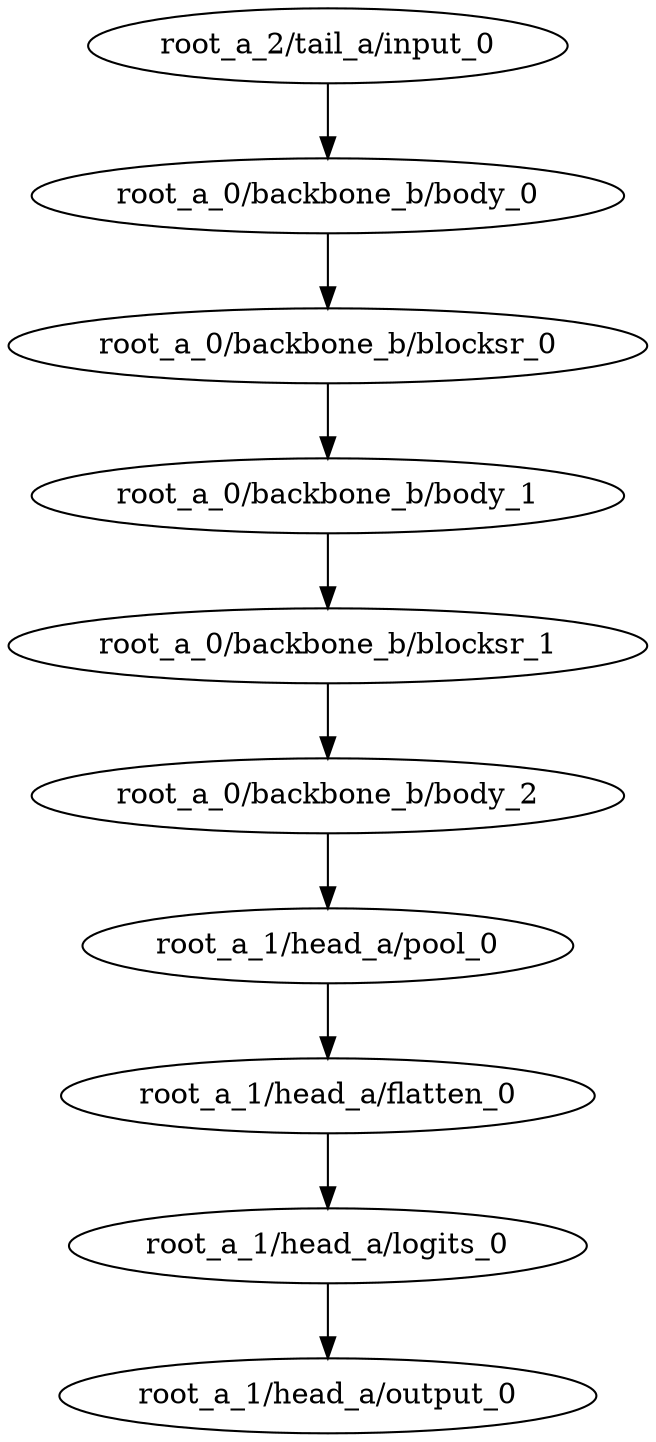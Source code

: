 digraph root_a {
	"root_a_2/tail_a/input_0"
	"root_a_0/backbone_b/body_0"
	"root_a_0/backbone_b/blocksr_0"
	"root_a_0/backbone_b/body_1"
	"root_a_0/backbone_b/blocksr_1"
	"root_a_0/backbone_b/body_2"
	"root_a_1/head_a/pool_0"
	"root_a_1/head_a/flatten_0"
	"root_a_1/head_a/logits_0"
	"root_a_1/head_a/output_0"

	"root_a_2/tail_a/input_0" -> "root_a_0/backbone_b/body_0"
	"root_a_0/backbone_b/body_0" -> "root_a_0/backbone_b/blocksr_0"
	"root_a_0/backbone_b/blocksr_0" -> "root_a_0/backbone_b/body_1"
	"root_a_0/backbone_b/body_1" -> "root_a_0/backbone_b/blocksr_1"
	"root_a_0/backbone_b/blocksr_1" -> "root_a_0/backbone_b/body_2"
	"root_a_0/backbone_b/body_2" -> "root_a_1/head_a/pool_0"
	"root_a_1/head_a/pool_0" -> "root_a_1/head_a/flatten_0"
	"root_a_1/head_a/flatten_0" -> "root_a_1/head_a/logits_0"
	"root_a_1/head_a/logits_0" -> "root_a_1/head_a/output_0"

}